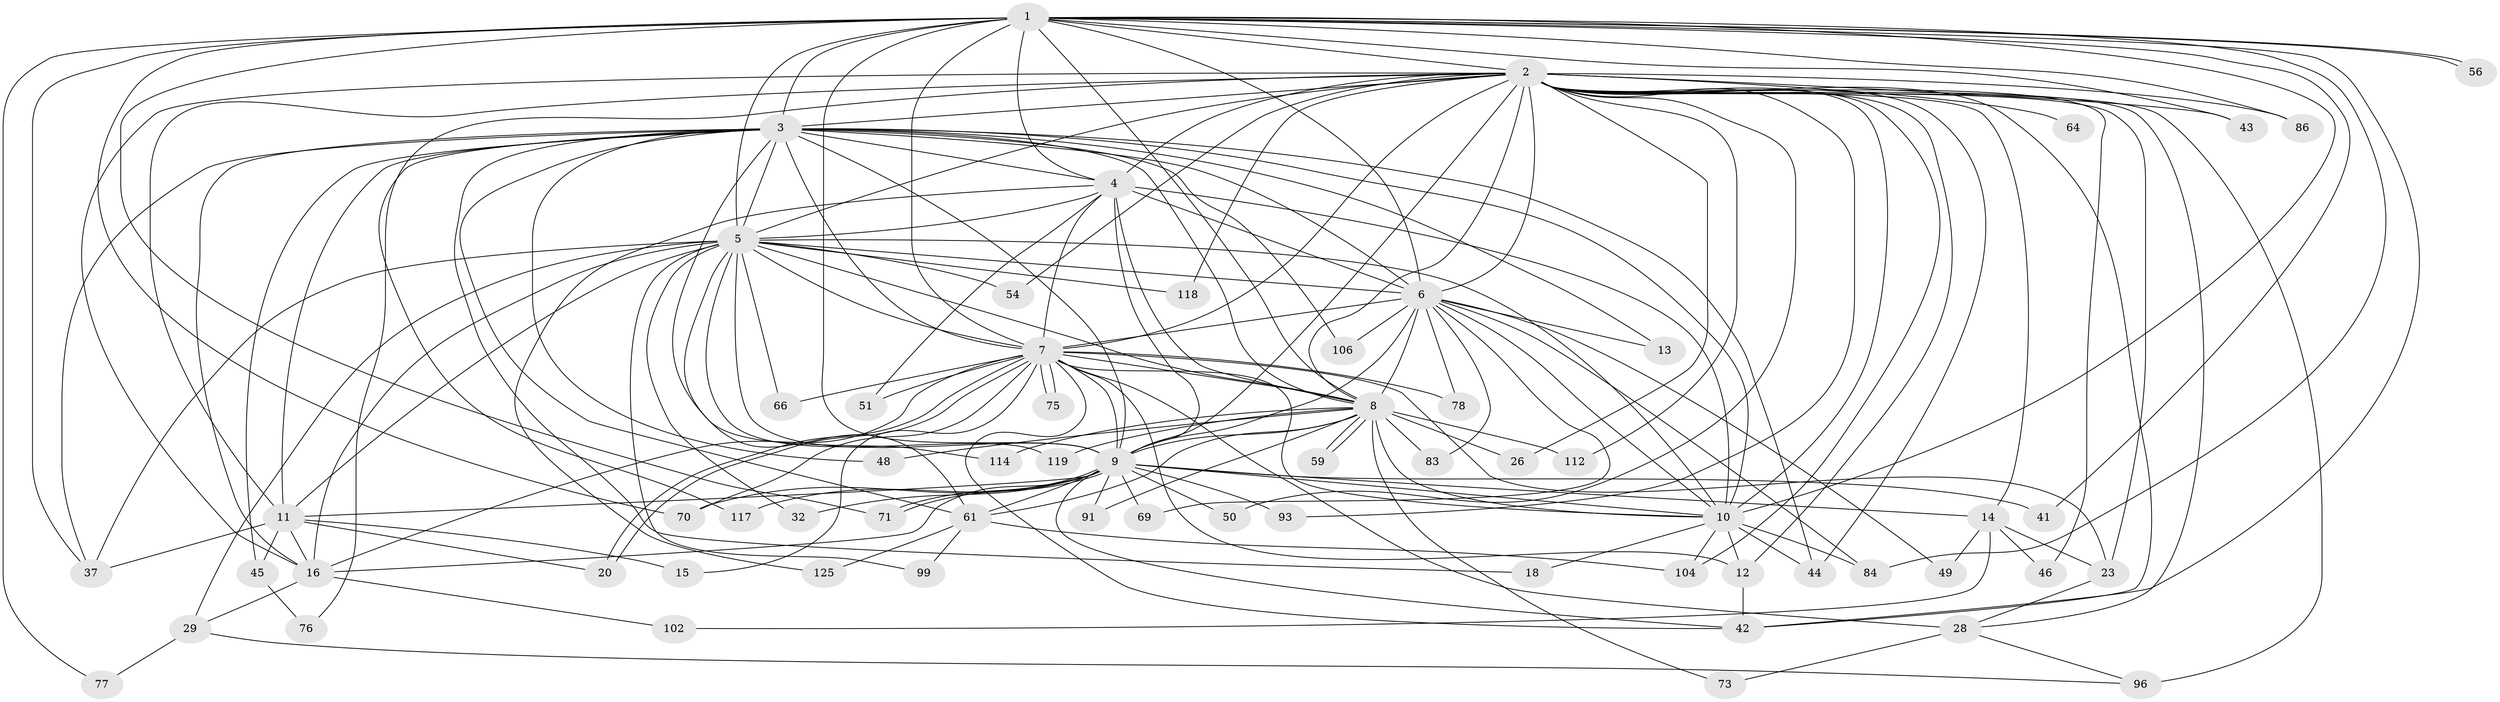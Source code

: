 // original degree distribution, {24: 0.007751937984496124, 30: 0.007751937984496124, 27: 0.007751937984496124, 14: 0.007751937984496124, 26: 0.015503875968992248, 19: 0.015503875968992248, 23: 0.007751937984496124, 16: 0.007751937984496124, 9: 0.007751937984496124, 4: 0.09302325581395349, 2: 0.5116279069767442, 8: 0.007751937984496124, 3: 0.24031007751937986, 7: 0.007751937984496124, 13: 0.007751937984496124, 6: 0.015503875968992248, 5: 0.031007751937984496}
// Generated by graph-tools (version 1.1) at 2025/14/03/09/25 04:14:10]
// undirected, 64 vertices, 175 edges
graph export_dot {
graph [start="1"]
  node [color=gray90,style=filled];
  1;
  2 [super="+35+17+33+52+34+98+19"];
  3;
  4;
  5 [super="+80+72+22"];
  6 [super="+63+100"];
  7;
  8;
  9 [super="+30+97+39+21"];
  10;
  11 [super="+67"];
  12;
  13;
  14;
  15;
  16 [super="+85+24"];
  18;
  20 [super="+47"];
  23;
  26;
  28 [super="+121+53"];
  29;
  32;
  37 [super="+38"];
  41;
  42 [super="+122+74"];
  43;
  44 [super="+65"];
  45;
  46;
  48;
  49;
  50;
  51;
  54 [super="+57"];
  56;
  59;
  61 [super="+88"];
  64;
  66;
  69;
  70;
  71 [super="+101"];
  73;
  75;
  76;
  77;
  78;
  83;
  84 [super="+126"];
  86;
  91;
  93;
  96;
  99;
  102;
  104 [super="+124"];
  106;
  112;
  114;
  117;
  118;
  119;
  125;
  1 -- 2;
  1 -- 3;
  1 -- 4;
  1 -- 5 [weight=2];
  1 -- 6 [weight=2];
  1 -- 7;
  1 -- 8;
  1 -- 9 [weight=3];
  1 -- 10;
  1 -- 37;
  1 -- 41;
  1 -- 42;
  1 -- 43;
  1 -- 56;
  1 -- 56;
  1 -- 70;
  1 -- 77;
  1 -- 86;
  1 -- 84;
  1 -- 71;
  2 -- 3 [weight=2];
  2 -- 4 [weight=3];
  2 -- 5 [weight=3];
  2 -- 6;
  2 -- 7;
  2 -- 8 [weight=3];
  2 -- 9 [weight=3];
  2 -- 10 [weight=2];
  2 -- 14 [weight=3];
  2 -- 26 [weight=2];
  2 -- 43;
  2 -- 44;
  2 -- 64 [weight=2];
  2 -- 93;
  2 -- 96 [weight=2];
  2 -- 104;
  2 -- 118;
  2 -- 54 [weight=2];
  2 -- 28;
  2 -- 86;
  2 -- 23;
  2 -- 11;
  2 -- 12;
  2 -- 76;
  2 -- 46;
  2 -- 16 [weight=2];
  2 -- 50;
  2 -- 112;
  2 -- 42;
  3 -- 4;
  3 -- 5 [weight=2];
  3 -- 6 [weight=3];
  3 -- 7;
  3 -- 8;
  3 -- 9;
  3 -- 10;
  3 -- 11 [weight=2];
  3 -- 13;
  3 -- 18;
  3 -- 45;
  3 -- 48;
  3 -- 61;
  3 -- 106;
  3 -- 114;
  3 -- 117;
  3 -- 37;
  3 -- 44;
  3 -- 16 [weight=2];
  4 -- 5;
  4 -- 6;
  4 -- 7;
  4 -- 8;
  4 -- 9 [weight=2];
  4 -- 10;
  4 -- 51;
  4 -- 125;
  5 -- 6;
  5 -- 7;
  5 -- 8;
  5 -- 9 [weight=4];
  5 -- 10;
  5 -- 29;
  5 -- 32;
  5 -- 54;
  5 -- 66;
  5 -- 99;
  5 -- 118;
  5 -- 119;
  5 -- 61;
  5 -- 11;
  5 -- 37;
  5 -- 16 [weight=2];
  6 -- 7;
  6 -- 8;
  6 -- 9 [weight=2];
  6 -- 10;
  6 -- 13;
  6 -- 49;
  6 -- 69;
  6 -- 78;
  6 -- 83;
  6 -- 84;
  6 -- 106;
  7 -- 8;
  7 -- 9 [weight=2];
  7 -- 10;
  7 -- 12;
  7 -- 15;
  7 -- 16 [weight=2];
  7 -- 20;
  7 -- 20;
  7 -- 23;
  7 -- 28 [weight=2];
  7 -- 42;
  7 -- 51;
  7 -- 66;
  7 -- 70;
  7 -- 75;
  7 -- 75;
  7 -- 78;
  8 -- 9 [weight=2];
  8 -- 10;
  8 -- 26;
  8 -- 48;
  8 -- 59;
  8 -- 59;
  8 -- 73;
  8 -- 83;
  8 -- 91;
  8 -- 112;
  8 -- 114;
  8 -- 119;
  8 -- 61;
  9 -- 10 [weight=2];
  9 -- 11 [weight=3];
  9 -- 14;
  9 -- 71;
  9 -- 71;
  9 -- 69;
  9 -- 32 [weight=2];
  9 -- 42;
  9 -- 70;
  9 -- 41;
  9 -- 50;
  9 -- 93;
  9 -- 117;
  9 -- 91;
  9 -- 61;
  9 -- 16 [weight=2];
  10 -- 12;
  10 -- 18;
  10 -- 44;
  10 -- 84;
  10 -- 104;
  11 -- 15;
  11 -- 16;
  11 -- 37;
  11 -- 45;
  11 -- 20;
  12 -- 42;
  14 -- 23;
  14 -- 46;
  14 -- 49;
  14 -- 102;
  16 -- 102;
  16 -- 29;
  23 -- 28;
  28 -- 73;
  28 -- 96;
  29 -- 77;
  29 -- 96;
  45 -- 76;
  61 -- 99;
  61 -- 104;
  61 -- 125;
}
